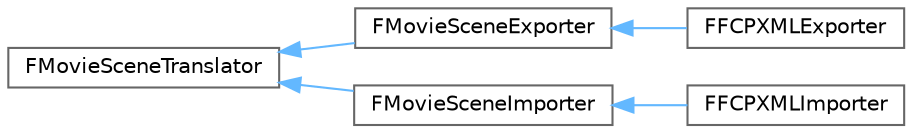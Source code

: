 digraph "Graphical Class Hierarchy"
{
 // INTERACTIVE_SVG=YES
 // LATEX_PDF_SIZE
  bgcolor="transparent";
  edge [fontname=Helvetica,fontsize=10,labelfontname=Helvetica,labelfontsize=10];
  node [fontname=Helvetica,fontsize=10,shape=box,height=0.2,width=0.4];
  rankdir="LR";
  Node0 [id="Node000000",label="FMovieSceneTranslator",height=0.2,width=0.4,color="grey40", fillcolor="white", style="filled",URL="$d7/d25/classFMovieSceneTranslator.html",tooltip="Abstract base class for importer/exporter."];
  Node0 -> Node1 [id="edge4445_Node000000_Node000001",dir="back",color="steelblue1",style="solid",tooltip=" "];
  Node1 [id="Node000001",label="FMovieSceneExporter",height=0.2,width=0.4,color="grey40", fillcolor="white", style="filled",URL="$dc/d67/classFMovieSceneExporter.html",tooltip="Abstract base class for movie scene exporters."];
  Node1 -> Node2 [id="edge4446_Node000001_Node000002",dir="back",color="steelblue1",style="solid",tooltip=" "];
  Node2 [id="Node000002",label="FFCPXMLExporter",height=0.2,width=0.4,color="grey40", fillcolor="white", style="filled",URL="$d5/d7e/classFFCPXMLExporter.html",tooltip="The FFCPXMLExporter class is the entry point for launching an export of data from Sequencer into an X..."];
  Node0 -> Node3 [id="edge4447_Node000000_Node000003",dir="back",color="steelblue1",style="solid",tooltip=" "];
  Node3 [id="Node000003",label="FMovieSceneImporter",height=0.2,width=0.4,color="grey40", fillcolor="white", style="filled",URL="$d7/dcc/classFMovieSceneImporter.html",tooltip="Abstract base class for movie scene importers."];
  Node3 -> Node4 [id="edge4448_Node000003_Node000004",dir="back",color="steelblue1",style="solid",tooltip=" "];
  Node4 [id="Node000004",label="FFCPXMLImporter",height=0.2,width=0.4,color="grey40", fillcolor="white", style="filled",URL="$df/d22/classFFCPXMLImporter.html",tooltip="The FFCPXMLImporter class is the entry point for launching an import of data from an XML file into Se..."];
}

